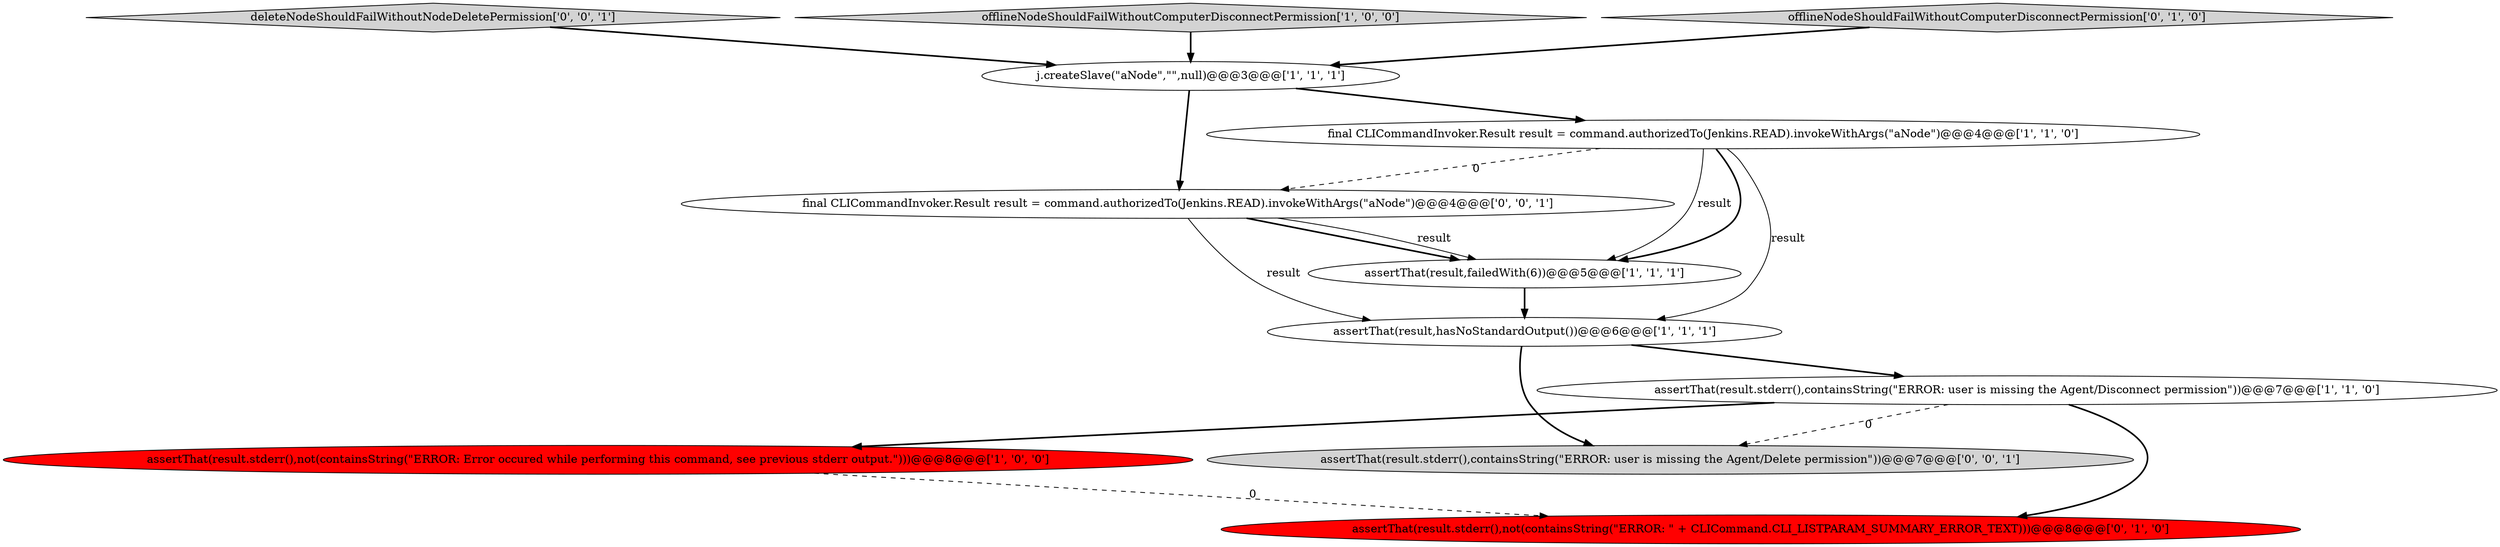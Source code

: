 digraph {
2 [style = filled, label = "assertThat(result.stderr(),containsString(\"ERROR: user is missing the Agent/Disconnect permission\"))@@@7@@@['1', '1', '0']", fillcolor = white, shape = ellipse image = "AAA0AAABBB1BBB"];
6 [style = filled, label = "assertThat(result.stderr(),not(containsString(\"ERROR: Error occured while performing this command, see previous stderr output.\")))@@@8@@@['1', '0', '0']", fillcolor = red, shape = ellipse image = "AAA1AAABBB1BBB"];
3 [style = filled, label = "assertThat(result,hasNoStandardOutput())@@@6@@@['1', '1', '1']", fillcolor = white, shape = ellipse image = "AAA0AAABBB1BBB"];
8 [style = filled, label = "assertThat(result.stderr(),not(containsString(\"ERROR: \" + CLICommand.CLI_LISTPARAM_SUMMARY_ERROR_TEXT)))@@@8@@@['0', '1', '0']", fillcolor = red, shape = ellipse image = "AAA1AAABBB2BBB"];
0 [style = filled, label = "j.createSlave(\"aNode\",\"\",null)@@@3@@@['1', '1', '1']", fillcolor = white, shape = ellipse image = "AAA0AAABBB1BBB"];
10 [style = filled, label = "deleteNodeShouldFailWithoutNodeDeletePermission['0', '0', '1']", fillcolor = lightgray, shape = diamond image = "AAA0AAABBB3BBB"];
11 [style = filled, label = "final CLICommandInvoker.Result result = command.authorizedTo(Jenkins.READ).invokeWithArgs(\"aNode\")@@@4@@@['0', '0', '1']", fillcolor = white, shape = ellipse image = "AAA0AAABBB3BBB"];
1 [style = filled, label = "offlineNodeShouldFailWithoutComputerDisconnectPermission['1', '0', '0']", fillcolor = lightgray, shape = diamond image = "AAA0AAABBB1BBB"];
9 [style = filled, label = "assertThat(result.stderr(),containsString(\"ERROR: user is missing the Agent/Delete permission\"))@@@7@@@['0', '0', '1']", fillcolor = lightgray, shape = ellipse image = "AAA0AAABBB3BBB"];
7 [style = filled, label = "offlineNodeShouldFailWithoutComputerDisconnectPermission['0', '1', '0']", fillcolor = lightgray, shape = diamond image = "AAA0AAABBB2BBB"];
4 [style = filled, label = "final CLICommandInvoker.Result result = command.authorizedTo(Jenkins.READ).invokeWithArgs(\"aNode\")@@@4@@@['1', '1', '0']", fillcolor = white, shape = ellipse image = "AAA0AAABBB1BBB"];
5 [style = filled, label = "assertThat(result,failedWith(6))@@@5@@@['1', '1', '1']", fillcolor = white, shape = ellipse image = "AAA0AAABBB1BBB"];
5->3 [style = bold, label=""];
3->9 [style = bold, label=""];
0->11 [style = bold, label=""];
11->5 [style = bold, label=""];
4->3 [style = solid, label="result"];
6->8 [style = dashed, label="0"];
7->0 [style = bold, label=""];
1->0 [style = bold, label=""];
4->11 [style = dashed, label="0"];
11->3 [style = solid, label="result"];
3->2 [style = bold, label=""];
4->5 [style = solid, label="result"];
11->5 [style = solid, label="result"];
0->4 [style = bold, label=""];
2->9 [style = dashed, label="0"];
4->5 [style = bold, label=""];
2->6 [style = bold, label=""];
10->0 [style = bold, label=""];
2->8 [style = bold, label=""];
}

